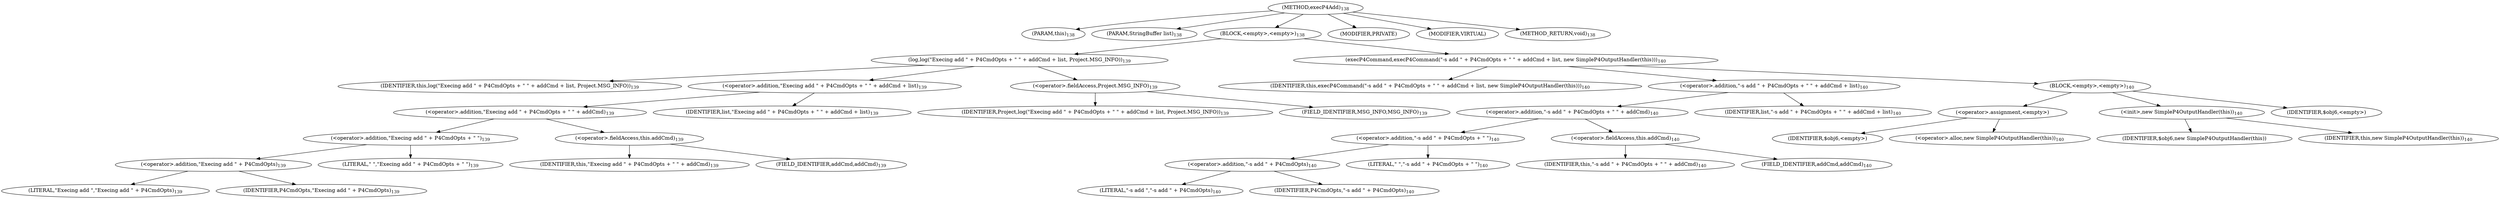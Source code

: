 digraph "execP4Add" {  
"234" [label = <(METHOD,execP4Add)<SUB>138</SUB>> ]
"18" [label = <(PARAM,this)<SUB>138</SUB>> ]
"235" [label = <(PARAM,StringBuffer list)<SUB>138</SUB>> ]
"236" [label = <(BLOCK,&lt;empty&gt;,&lt;empty&gt;)<SUB>138</SUB>> ]
"237" [label = <(log,log(&quot;Execing add &quot; + P4CmdOpts + &quot; &quot; + addCmd + list, Project.MSG_INFO))<SUB>139</SUB>> ]
"17" [label = <(IDENTIFIER,this,log(&quot;Execing add &quot; + P4CmdOpts + &quot; &quot; + addCmd + list, Project.MSG_INFO))<SUB>139</SUB>> ]
"238" [label = <(&lt;operator&gt;.addition,&quot;Execing add &quot; + P4CmdOpts + &quot; &quot; + addCmd + list)<SUB>139</SUB>> ]
"239" [label = <(&lt;operator&gt;.addition,&quot;Execing add &quot; + P4CmdOpts + &quot; &quot; + addCmd)<SUB>139</SUB>> ]
"240" [label = <(&lt;operator&gt;.addition,&quot;Execing add &quot; + P4CmdOpts + &quot; &quot;)<SUB>139</SUB>> ]
"241" [label = <(&lt;operator&gt;.addition,&quot;Execing add &quot; + P4CmdOpts)<SUB>139</SUB>> ]
"242" [label = <(LITERAL,&quot;Execing add &quot;,&quot;Execing add &quot; + P4CmdOpts)<SUB>139</SUB>> ]
"243" [label = <(IDENTIFIER,P4CmdOpts,&quot;Execing add &quot; + P4CmdOpts)<SUB>139</SUB>> ]
"244" [label = <(LITERAL,&quot; &quot;,&quot;Execing add &quot; + P4CmdOpts + &quot; &quot;)<SUB>139</SUB>> ]
"245" [label = <(&lt;operator&gt;.fieldAccess,this.addCmd)<SUB>139</SUB>> ]
"246" [label = <(IDENTIFIER,this,&quot;Execing add &quot; + P4CmdOpts + &quot; &quot; + addCmd)<SUB>139</SUB>> ]
"247" [label = <(FIELD_IDENTIFIER,addCmd,addCmd)<SUB>139</SUB>> ]
"248" [label = <(IDENTIFIER,list,&quot;Execing add &quot; + P4CmdOpts + &quot; &quot; + addCmd + list)<SUB>139</SUB>> ]
"249" [label = <(&lt;operator&gt;.fieldAccess,Project.MSG_INFO)<SUB>139</SUB>> ]
"250" [label = <(IDENTIFIER,Project,log(&quot;Execing add &quot; + P4CmdOpts + &quot; &quot; + addCmd + list, Project.MSG_INFO))<SUB>139</SUB>> ]
"251" [label = <(FIELD_IDENTIFIER,MSG_INFO,MSG_INFO)<SUB>139</SUB>> ]
"252" [label = <(execP4Command,execP4Command(&quot;-s add &quot; + P4CmdOpts + &quot; &quot; + addCmd + list, new SimpleP4OutputHandler(this)))<SUB>140</SUB>> ]
"20" [label = <(IDENTIFIER,this,execP4Command(&quot;-s add &quot; + P4CmdOpts + &quot; &quot; + addCmd + list, new SimpleP4OutputHandler(this)))<SUB>140</SUB>> ]
"253" [label = <(&lt;operator&gt;.addition,&quot;-s add &quot; + P4CmdOpts + &quot; &quot; + addCmd + list)<SUB>140</SUB>> ]
"254" [label = <(&lt;operator&gt;.addition,&quot;-s add &quot; + P4CmdOpts + &quot; &quot; + addCmd)<SUB>140</SUB>> ]
"255" [label = <(&lt;operator&gt;.addition,&quot;-s add &quot; + P4CmdOpts + &quot; &quot;)<SUB>140</SUB>> ]
"256" [label = <(&lt;operator&gt;.addition,&quot;-s add &quot; + P4CmdOpts)<SUB>140</SUB>> ]
"257" [label = <(LITERAL,&quot;-s add &quot;,&quot;-s add &quot; + P4CmdOpts)<SUB>140</SUB>> ]
"258" [label = <(IDENTIFIER,P4CmdOpts,&quot;-s add &quot; + P4CmdOpts)<SUB>140</SUB>> ]
"259" [label = <(LITERAL,&quot; &quot;,&quot;-s add &quot; + P4CmdOpts + &quot; &quot;)<SUB>140</SUB>> ]
"260" [label = <(&lt;operator&gt;.fieldAccess,this.addCmd)<SUB>140</SUB>> ]
"261" [label = <(IDENTIFIER,this,&quot;-s add &quot; + P4CmdOpts + &quot; &quot; + addCmd)<SUB>140</SUB>> ]
"262" [label = <(FIELD_IDENTIFIER,addCmd,addCmd)<SUB>140</SUB>> ]
"263" [label = <(IDENTIFIER,list,&quot;-s add &quot; + P4CmdOpts + &quot; &quot; + addCmd + list)<SUB>140</SUB>> ]
"264" [label = <(BLOCK,&lt;empty&gt;,&lt;empty&gt;)<SUB>140</SUB>> ]
"265" [label = <(&lt;operator&gt;.assignment,&lt;empty&gt;)> ]
"266" [label = <(IDENTIFIER,$obj6,&lt;empty&gt;)> ]
"267" [label = <(&lt;operator&gt;.alloc,new SimpleP4OutputHandler(this))<SUB>140</SUB>> ]
"268" [label = <(&lt;init&gt;,new SimpleP4OutputHandler(this))<SUB>140</SUB>> ]
"269" [label = <(IDENTIFIER,$obj6,new SimpleP4OutputHandler(this))> ]
"19" [label = <(IDENTIFIER,this,new SimpleP4OutputHandler(this))<SUB>140</SUB>> ]
"270" [label = <(IDENTIFIER,$obj6,&lt;empty&gt;)> ]
"271" [label = <(MODIFIER,PRIVATE)> ]
"272" [label = <(MODIFIER,VIRTUAL)> ]
"273" [label = <(METHOD_RETURN,void)<SUB>138</SUB>> ]
  "234" -> "18" 
  "234" -> "235" 
  "234" -> "236" 
  "234" -> "271" 
  "234" -> "272" 
  "234" -> "273" 
  "236" -> "237" 
  "236" -> "252" 
  "237" -> "17" 
  "237" -> "238" 
  "237" -> "249" 
  "238" -> "239" 
  "238" -> "248" 
  "239" -> "240" 
  "239" -> "245" 
  "240" -> "241" 
  "240" -> "244" 
  "241" -> "242" 
  "241" -> "243" 
  "245" -> "246" 
  "245" -> "247" 
  "249" -> "250" 
  "249" -> "251" 
  "252" -> "20" 
  "252" -> "253" 
  "252" -> "264" 
  "253" -> "254" 
  "253" -> "263" 
  "254" -> "255" 
  "254" -> "260" 
  "255" -> "256" 
  "255" -> "259" 
  "256" -> "257" 
  "256" -> "258" 
  "260" -> "261" 
  "260" -> "262" 
  "264" -> "265" 
  "264" -> "268" 
  "264" -> "270" 
  "265" -> "266" 
  "265" -> "267" 
  "268" -> "269" 
  "268" -> "19" 
}

